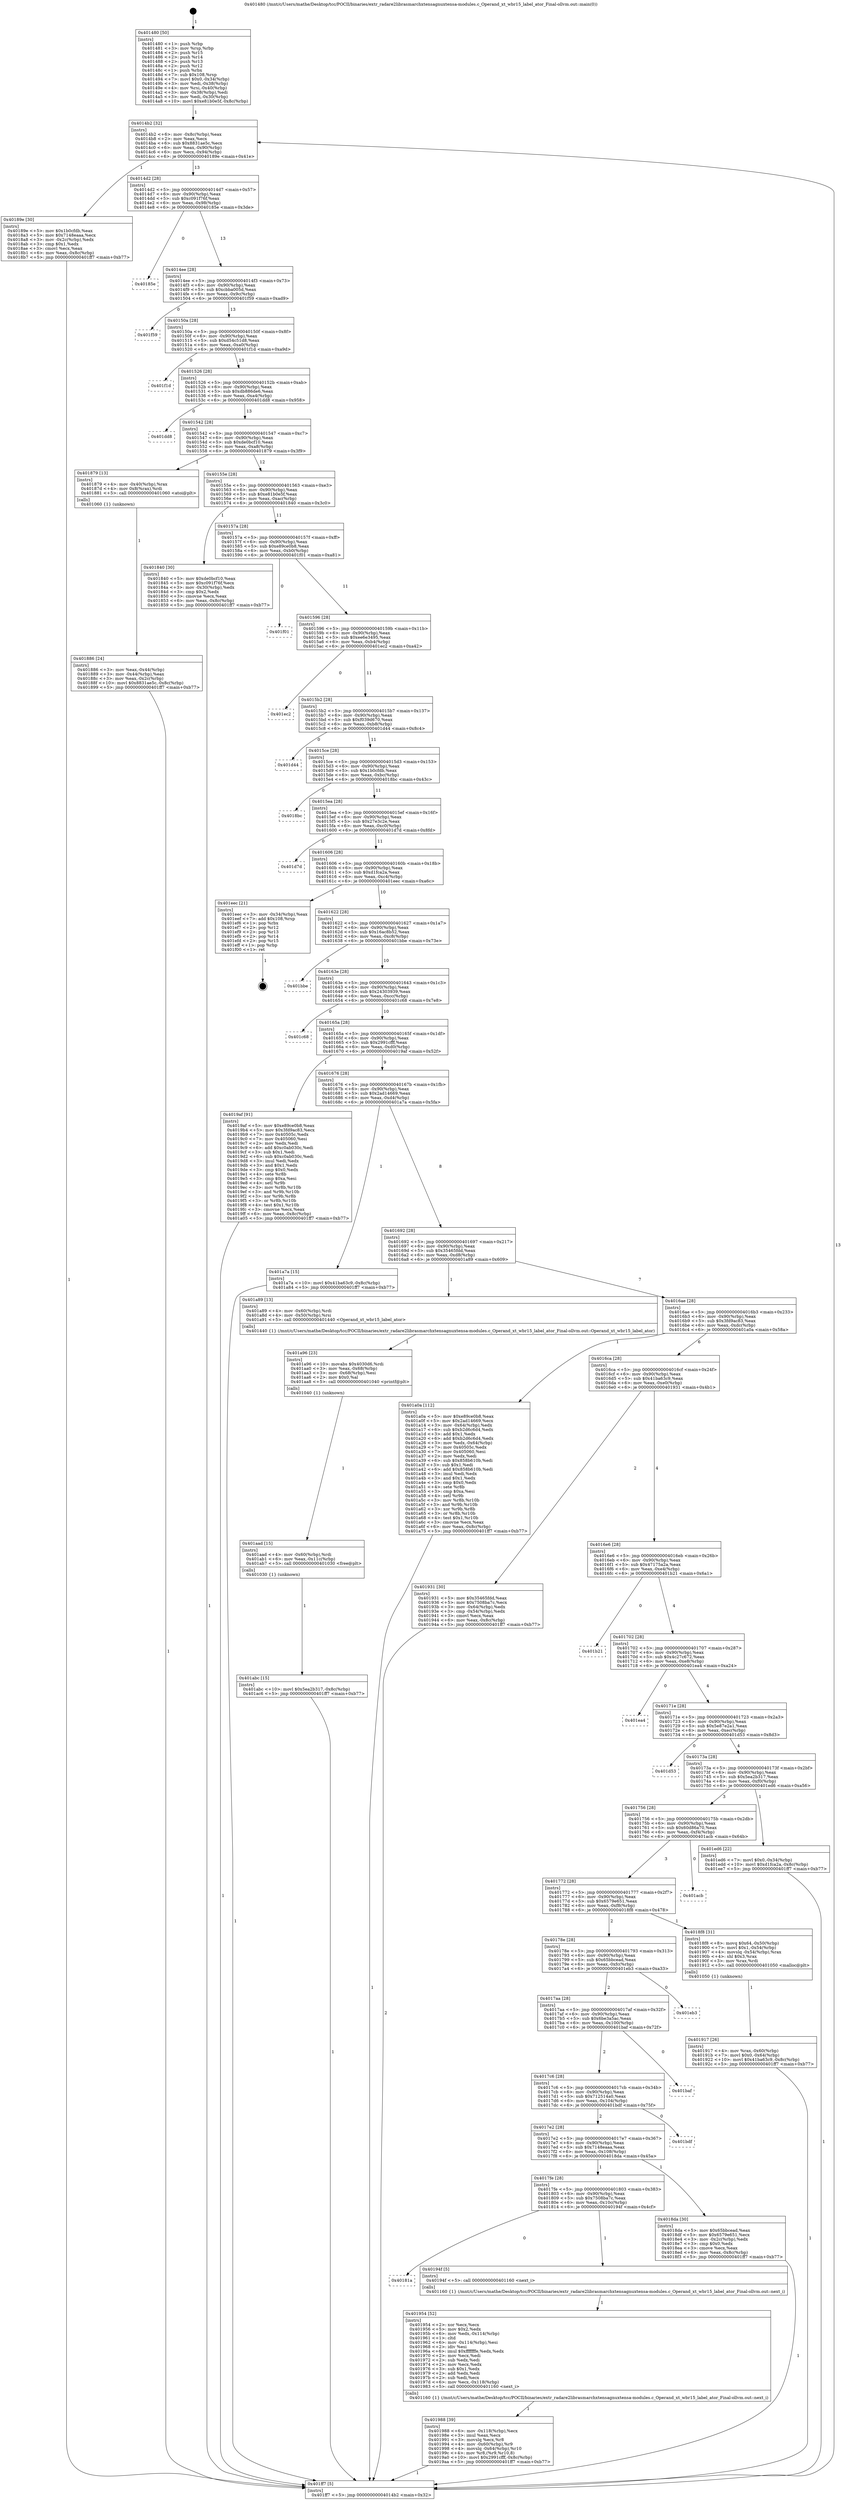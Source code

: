 digraph "0x401480" {
  label = "0x401480 (/mnt/c/Users/mathe/Desktop/tcc/POCII/binaries/extr_radare2librasmarchxtensagnuxtensa-modules.c_Operand_xt_wbr15_label_ator_Final-ollvm.out::main(0))"
  labelloc = "t"
  node[shape=record]

  Entry [label="",width=0.3,height=0.3,shape=circle,fillcolor=black,style=filled]
  "0x4014b2" [label="{
     0x4014b2 [32]\l
     | [instrs]\l
     &nbsp;&nbsp;0x4014b2 \<+6\>: mov -0x8c(%rbp),%eax\l
     &nbsp;&nbsp;0x4014b8 \<+2\>: mov %eax,%ecx\l
     &nbsp;&nbsp;0x4014ba \<+6\>: sub $0x8831ae5c,%ecx\l
     &nbsp;&nbsp;0x4014c0 \<+6\>: mov %eax,-0x90(%rbp)\l
     &nbsp;&nbsp;0x4014c6 \<+6\>: mov %ecx,-0x94(%rbp)\l
     &nbsp;&nbsp;0x4014cc \<+6\>: je 000000000040189e \<main+0x41e\>\l
  }"]
  "0x40189e" [label="{
     0x40189e [30]\l
     | [instrs]\l
     &nbsp;&nbsp;0x40189e \<+5\>: mov $0x1b0cfdb,%eax\l
     &nbsp;&nbsp;0x4018a3 \<+5\>: mov $0x7148eaaa,%ecx\l
     &nbsp;&nbsp;0x4018a8 \<+3\>: mov -0x2c(%rbp),%edx\l
     &nbsp;&nbsp;0x4018ab \<+3\>: cmp $0x1,%edx\l
     &nbsp;&nbsp;0x4018ae \<+3\>: cmovl %ecx,%eax\l
     &nbsp;&nbsp;0x4018b1 \<+6\>: mov %eax,-0x8c(%rbp)\l
     &nbsp;&nbsp;0x4018b7 \<+5\>: jmp 0000000000401ff7 \<main+0xb77\>\l
  }"]
  "0x4014d2" [label="{
     0x4014d2 [28]\l
     | [instrs]\l
     &nbsp;&nbsp;0x4014d2 \<+5\>: jmp 00000000004014d7 \<main+0x57\>\l
     &nbsp;&nbsp;0x4014d7 \<+6\>: mov -0x90(%rbp),%eax\l
     &nbsp;&nbsp;0x4014dd \<+5\>: sub $0xc091f76f,%eax\l
     &nbsp;&nbsp;0x4014e2 \<+6\>: mov %eax,-0x98(%rbp)\l
     &nbsp;&nbsp;0x4014e8 \<+6\>: je 000000000040185e \<main+0x3de\>\l
  }"]
  Exit [label="",width=0.3,height=0.3,shape=circle,fillcolor=black,style=filled,peripheries=2]
  "0x40185e" [label="{
     0x40185e\l
  }", style=dashed]
  "0x4014ee" [label="{
     0x4014ee [28]\l
     | [instrs]\l
     &nbsp;&nbsp;0x4014ee \<+5\>: jmp 00000000004014f3 \<main+0x73\>\l
     &nbsp;&nbsp;0x4014f3 \<+6\>: mov -0x90(%rbp),%eax\l
     &nbsp;&nbsp;0x4014f9 \<+5\>: sub $0xcbba005d,%eax\l
     &nbsp;&nbsp;0x4014fe \<+6\>: mov %eax,-0x9c(%rbp)\l
     &nbsp;&nbsp;0x401504 \<+6\>: je 0000000000401f59 \<main+0xad9\>\l
  }"]
  "0x401abc" [label="{
     0x401abc [15]\l
     | [instrs]\l
     &nbsp;&nbsp;0x401abc \<+10\>: movl $0x5ea2b317,-0x8c(%rbp)\l
     &nbsp;&nbsp;0x401ac6 \<+5\>: jmp 0000000000401ff7 \<main+0xb77\>\l
  }"]
  "0x401f59" [label="{
     0x401f59\l
  }", style=dashed]
  "0x40150a" [label="{
     0x40150a [28]\l
     | [instrs]\l
     &nbsp;&nbsp;0x40150a \<+5\>: jmp 000000000040150f \<main+0x8f\>\l
     &nbsp;&nbsp;0x40150f \<+6\>: mov -0x90(%rbp),%eax\l
     &nbsp;&nbsp;0x401515 \<+5\>: sub $0xd54c51d8,%eax\l
     &nbsp;&nbsp;0x40151a \<+6\>: mov %eax,-0xa0(%rbp)\l
     &nbsp;&nbsp;0x401520 \<+6\>: je 0000000000401f1d \<main+0xa9d\>\l
  }"]
  "0x401aad" [label="{
     0x401aad [15]\l
     | [instrs]\l
     &nbsp;&nbsp;0x401aad \<+4\>: mov -0x60(%rbp),%rdi\l
     &nbsp;&nbsp;0x401ab1 \<+6\>: mov %eax,-0x11c(%rbp)\l
     &nbsp;&nbsp;0x401ab7 \<+5\>: call 0000000000401030 \<free@plt\>\l
     | [calls]\l
     &nbsp;&nbsp;0x401030 \{1\} (unknown)\l
  }"]
  "0x401f1d" [label="{
     0x401f1d\l
  }", style=dashed]
  "0x401526" [label="{
     0x401526 [28]\l
     | [instrs]\l
     &nbsp;&nbsp;0x401526 \<+5\>: jmp 000000000040152b \<main+0xab\>\l
     &nbsp;&nbsp;0x40152b \<+6\>: mov -0x90(%rbp),%eax\l
     &nbsp;&nbsp;0x401531 \<+5\>: sub $0xdb886de6,%eax\l
     &nbsp;&nbsp;0x401536 \<+6\>: mov %eax,-0xa4(%rbp)\l
     &nbsp;&nbsp;0x40153c \<+6\>: je 0000000000401dd8 \<main+0x958\>\l
  }"]
  "0x401a96" [label="{
     0x401a96 [23]\l
     | [instrs]\l
     &nbsp;&nbsp;0x401a96 \<+10\>: movabs $0x4030d6,%rdi\l
     &nbsp;&nbsp;0x401aa0 \<+3\>: mov %eax,-0x68(%rbp)\l
     &nbsp;&nbsp;0x401aa3 \<+3\>: mov -0x68(%rbp),%esi\l
     &nbsp;&nbsp;0x401aa6 \<+2\>: mov $0x0,%al\l
     &nbsp;&nbsp;0x401aa8 \<+5\>: call 0000000000401040 \<printf@plt\>\l
     | [calls]\l
     &nbsp;&nbsp;0x401040 \{1\} (unknown)\l
  }"]
  "0x401dd8" [label="{
     0x401dd8\l
  }", style=dashed]
  "0x401542" [label="{
     0x401542 [28]\l
     | [instrs]\l
     &nbsp;&nbsp;0x401542 \<+5\>: jmp 0000000000401547 \<main+0xc7\>\l
     &nbsp;&nbsp;0x401547 \<+6\>: mov -0x90(%rbp),%eax\l
     &nbsp;&nbsp;0x40154d \<+5\>: sub $0xde0bcf10,%eax\l
     &nbsp;&nbsp;0x401552 \<+6\>: mov %eax,-0xa8(%rbp)\l
     &nbsp;&nbsp;0x401558 \<+6\>: je 0000000000401879 \<main+0x3f9\>\l
  }"]
  "0x401988" [label="{
     0x401988 [39]\l
     | [instrs]\l
     &nbsp;&nbsp;0x401988 \<+6\>: mov -0x118(%rbp),%ecx\l
     &nbsp;&nbsp;0x40198e \<+3\>: imul %eax,%ecx\l
     &nbsp;&nbsp;0x401991 \<+3\>: movslq %ecx,%r8\l
     &nbsp;&nbsp;0x401994 \<+4\>: mov -0x60(%rbp),%r9\l
     &nbsp;&nbsp;0x401998 \<+4\>: movslq -0x64(%rbp),%r10\l
     &nbsp;&nbsp;0x40199c \<+4\>: mov %r8,(%r9,%r10,8)\l
     &nbsp;&nbsp;0x4019a0 \<+10\>: movl $0x2991cfff,-0x8c(%rbp)\l
     &nbsp;&nbsp;0x4019aa \<+5\>: jmp 0000000000401ff7 \<main+0xb77\>\l
  }"]
  "0x401879" [label="{
     0x401879 [13]\l
     | [instrs]\l
     &nbsp;&nbsp;0x401879 \<+4\>: mov -0x40(%rbp),%rax\l
     &nbsp;&nbsp;0x40187d \<+4\>: mov 0x8(%rax),%rdi\l
     &nbsp;&nbsp;0x401881 \<+5\>: call 0000000000401060 \<atoi@plt\>\l
     | [calls]\l
     &nbsp;&nbsp;0x401060 \{1\} (unknown)\l
  }"]
  "0x40155e" [label="{
     0x40155e [28]\l
     | [instrs]\l
     &nbsp;&nbsp;0x40155e \<+5\>: jmp 0000000000401563 \<main+0xe3\>\l
     &nbsp;&nbsp;0x401563 \<+6\>: mov -0x90(%rbp),%eax\l
     &nbsp;&nbsp;0x401569 \<+5\>: sub $0xe81b0e5f,%eax\l
     &nbsp;&nbsp;0x40156e \<+6\>: mov %eax,-0xac(%rbp)\l
     &nbsp;&nbsp;0x401574 \<+6\>: je 0000000000401840 \<main+0x3c0\>\l
  }"]
  "0x401954" [label="{
     0x401954 [52]\l
     | [instrs]\l
     &nbsp;&nbsp;0x401954 \<+2\>: xor %ecx,%ecx\l
     &nbsp;&nbsp;0x401956 \<+5\>: mov $0x2,%edx\l
     &nbsp;&nbsp;0x40195b \<+6\>: mov %edx,-0x114(%rbp)\l
     &nbsp;&nbsp;0x401961 \<+1\>: cltd\l
     &nbsp;&nbsp;0x401962 \<+6\>: mov -0x114(%rbp),%esi\l
     &nbsp;&nbsp;0x401968 \<+2\>: idiv %esi\l
     &nbsp;&nbsp;0x40196a \<+6\>: imul $0xfffffffe,%edx,%edx\l
     &nbsp;&nbsp;0x401970 \<+2\>: mov %ecx,%edi\l
     &nbsp;&nbsp;0x401972 \<+2\>: sub %edx,%edi\l
     &nbsp;&nbsp;0x401974 \<+2\>: mov %ecx,%edx\l
     &nbsp;&nbsp;0x401976 \<+3\>: sub $0x1,%edx\l
     &nbsp;&nbsp;0x401979 \<+2\>: add %edx,%edi\l
     &nbsp;&nbsp;0x40197b \<+2\>: sub %edi,%ecx\l
     &nbsp;&nbsp;0x40197d \<+6\>: mov %ecx,-0x118(%rbp)\l
     &nbsp;&nbsp;0x401983 \<+5\>: call 0000000000401160 \<next_i\>\l
     | [calls]\l
     &nbsp;&nbsp;0x401160 \{1\} (/mnt/c/Users/mathe/Desktop/tcc/POCII/binaries/extr_radare2librasmarchxtensagnuxtensa-modules.c_Operand_xt_wbr15_label_ator_Final-ollvm.out::next_i)\l
  }"]
  "0x401840" [label="{
     0x401840 [30]\l
     | [instrs]\l
     &nbsp;&nbsp;0x401840 \<+5\>: mov $0xde0bcf10,%eax\l
     &nbsp;&nbsp;0x401845 \<+5\>: mov $0xc091f76f,%ecx\l
     &nbsp;&nbsp;0x40184a \<+3\>: mov -0x30(%rbp),%edx\l
     &nbsp;&nbsp;0x40184d \<+3\>: cmp $0x2,%edx\l
     &nbsp;&nbsp;0x401850 \<+3\>: cmovne %ecx,%eax\l
     &nbsp;&nbsp;0x401853 \<+6\>: mov %eax,-0x8c(%rbp)\l
     &nbsp;&nbsp;0x401859 \<+5\>: jmp 0000000000401ff7 \<main+0xb77\>\l
  }"]
  "0x40157a" [label="{
     0x40157a [28]\l
     | [instrs]\l
     &nbsp;&nbsp;0x40157a \<+5\>: jmp 000000000040157f \<main+0xff\>\l
     &nbsp;&nbsp;0x40157f \<+6\>: mov -0x90(%rbp),%eax\l
     &nbsp;&nbsp;0x401585 \<+5\>: sub $0xe89ce0b8,%eax\l
     &nbsp;&nbsp;0x40158a \<+6\>: mov %eax,-0xb0(%rbp)\l
     &nbsp;&nbsp;0x401590 \<+6\>: je 0000000000401f01 \<main+0xa81\>\l
  }"]
  "0x401ff7" [label="{
     0x401ff7 [5]\l
     | [instrs]\l
     &nbsp;&nbsp;0x401ff7 \<+5\>: jmp 00000000004014b2 \<main+0x32\>\l
  }"]
  "0x401480" [label="{
     0x401480 [50]\l
     | [instrs]\l
     &nbsp;&nbsp;0x401480 \<+1\>: push %rbp\l
     &nbsp;&nbsp;0x401481 \<+3\>: mov %rsp,%rbp\l
     &nbsp;&nbsp;0x401484 \<+2\>: push %r15\l
     &nbsp;&nbsp;0x401486 \<+2\>: push %r14\l
     &nbsp;&nbsp;0x401488 \<+2\>: push %r13\l
     &nbsp;&nbsp;0x40148a \<+2\>: push %r12\l
     &nbsp;&nbsp;0x40148c \<+1\>: push %rbx\l
     &nbsp;&nbsp;0x40148d \<+7\>: sub $0x108,%rsp\l
     &nbsp;&nbsp;0x401494 \<+7\>: movl $0x0,-0x34(%rbp)\l
     &nbsp;&nbsp;0x40149b \<+3\>: mov %edi,-0x38(%rbp)\l
     &nbsp;&nbsp;0x40149e \<+4\>: mov %rsi,-0x40(%rbp)\l
     &nbsp;&nbsp;0x4014a2 \<+3\>: mov -0x38(%rbp),%edi\l
     &nbsp;&nbsp;0x4014a5 \<+3\>: mov %edi,-0x30(%rbp)\l
     &nbsp;&nbsp;0x4014a8 \<+10\>: movl $0xe81b0e5f,-0x8c(%rbp)\l
  }"]
  "0x401886" [label="{
     0x401886 [24]\l
     | [instrs]\l
     &nbsp;&nbsp;0x401886 \<+3\>: mov %eax,-0x44(%rbp)\l
     &nbsp;&nbsp;0x401889 \<+3\>: mov -0x44(%rbp),%eax\l
     &nbsp;&nbsp;0x40188c \<+3\>: mov %eax,-0x2c(%rbp)\l
     &nbsp;&nbsp;0x40188f \<+10\>: movl $0x8831ae5c,-0x8c(%rbp)\l
     &nbsp;&nbsp;0x401899 \<+5\>: jmp 0000000000401ff7 \<main+0xb77\>\l
  }"]
  "0x40181a" [label="{
     0x40181a\l
  }", style=dashed]
  "0x401f01" [label="{
     0x401f01\l
  }", style=dashed]
  "0x401596" [label="{
     0x401596 [28]\l
     | [instrs]\l
     &nbsp;&nbsp;0x401596 \<+5\>: jmp 000000000040159b \<main+0x11b\>\l
     &nbsp;&nbsp;0x40159b \<+6\>: mov -0x90(%rbp),%eax\l
     &nbsp;&nbsp;0x4015a1 \<+5\>: sub $0xee6e3495,%eax\l
     &nbsp;&nbsp;0x4015a6 \<+6\>: mov %eax,-0xb4(%rbp)\l
     &nbsp;&nbsp;0x4015ac \<+6\>: je 0000000000401ec2 \<main+0xa42\>\l
  }"]
  "0x40194f" [label="{
     0x40194f [5]\l
     | [instrs]\l
     &nbsp;&nbsp;0x40194f \<+5\>: call 0000000000401160 \<next_i\>\l
     | [calls]\l
     &nbsp;&nbsp;0x401160 \{1\} (/mnt/c/Users/mathe/Desktop/tcc/POCII/binaries/extr_radare2librasmarchxtensagnuxtensa-modules.c_Operand_xt_wbr15_label_ator_Final-ollvm.out::next_i)\l
  }"]
  "0x401ec2" [label="{
     0x401ec2\l
  }", style=dashed]
  "0x4015b2" [label="{
     0x4015b2 [28]\l
     | [instrs]\l
     &nbsp;&nbsp;0x4015b2 \<+5\>: jmp 00000000004015b7 \<main+0x137\>\l
     &nbsp;&nbsp;0x4015b7 \<+6\>: mov -0x90(%rbp),%eax\l
     &nbsp;&nbsp;0x4015bd \<+5\>: sub $0xf039d670,%eax\l
     &nbsp;&nbsp;0x4015c2 \<+6\>: mov %eax,-0xb8(%rbp)\l
     &nbsp;&nbsp;0x4015c8 \<+6\>: je 0000000000401d44 \<main+0x8c4\>\l
  }"]
  "0x401917" [label="{
     0x401917 [26]\l
     | [instrs]\l
     &nbsp;&nbsp;0x401917 \<+4\>: mov %rax,-0x60(%rbp)\l
     &nbsp;&nbsp;0x40191b \<+7\>: movl $0x0,-0x64(%rbp)\l
     &nbsp;&nbsp;0x401922 \<+10\>: movl $0x41ba63c9,-0x8c(%rbp)\l
     &nbsp;&nbsp;0x40192c \<+5\>: jmp 0000000000401ff7 \<main+0xb77\>\l
  }"]
  "0x401d44" [label="{
     0x401d44\l
  }", style=dashed]
  "0x4015ce" [label="{
     0x4015ce [28]\l
     | [instrs]\l
     &nbsp;&nbsp;0x4015ce \<+5\>: jmp 00000000004015d3 \<main+0x153\>\l
     &nbsp;&nbsp;0x4015d3 \<+6\>: mov -0x90(%rbp),%eax\l
     &nbsp;&nbsp;0x4015d9 \<+5\>: sub $0x1b0cfdb,%eax\l
     &nbsp;&nbsp;0x4015de \<+6\>: mov %eax,-0xbc(%rbp)\l
     &nbsp;&nbsp;0x4015e4 \<+6\>: je 00000000004018bc \<main+0x43c\>\l
  }"]
  "0x4017fe" [label="{
     0x4017fe [28]\l
     | [instrs]\l
     &nbsp;&nbsp;0x4017fe \<+5\>: jmp 0000000000401803 \<main+0x383\>\l
     &nbsp;&nbsp;0x401803 \<+6\>: mov -0x90(%rbp),%eax\l
     &nbsp;&nbsp;0x401809 \<+5\>: sub $0x7508ba7c,%eax\l
     &nbsp;&nbsp;0x40180e \<+6\>: mov %eax,-0x10c(%rbp)\l
     &nbsp;&nbsp;0x401814 \<+6\>: je 000000000040194f \<main+0x4cf\>\l
  }"]
  "0x4018bc" [label="{
     0x4018bc\l
  }", style=dashed]
  "0x4015ea" [label="{
     0x4015ea [28]\l
     | [instrs]\l
     &nbsp;&nbsp;0x4015ea \<+5\>: jmp 00000000004015ef \<main+0x16f\>\l
     &nbsp;&nbsp;0x4015ef \<+6\>: mov -0x90(%rbp),%eax\l
     &nbsp;&nbsp;0x4015f5 \<+5\>: sub $0x27e3c2e,%eax\l
     &nbsp;&nbsp;0x4015fa \<+6\>: mov %eax,-0xc0(%rbp)\l
     &nbsp;&nbsp;0x401600 \<+6\>: je 0000000000401d7d \<main+0x8fd\>\l
  }"]
  "0x4018da" [label="{
     0x4018da [30]\l
     | [instrs]\l
     &nbsp;&nbsp;0x4018da \<+5\>: mov $0x65bbcead,%eax\l
     &nbsp;&nbsp;0x4018df \<+5\>: mov $0x6579e651,%ecx\l
     &nbsp;&nbsp;0x4018e4 \<+3\>: mov -0x2c(%rbp),%edx\l
     &nbsp;&nbsp;0x4018e7 \<+3\>: cmp $0x0,%edx\l
     &nbsp;&nbsp;0x4018ea \<+3\>: cmove %ecx,%eax\l
     &nbsp;&nbsp;0x4018ed \<+6\>: mov %eax,-0x8c(%rbp)\l
     &nbsp;&nbsp;0x4018f3 \<+5\>: jmp 0000000000401ff7 \<main+0xb77\>\l
  }"]
  "0x401d7d" [label="{
     0x401d7d\l
  }", style=dashed]
  "0x401606" [label="{
     0x401606 [28]\l
     | [instrs]\l
     &nbsp;&nbsp;0x401606 \<+5\>: jmp 000000000040160b \<main+0x18b\>\l
     &nbsp;&nbsp;0x40160b \<+6\>: mov -0x90(%rbp),%eax\l
     &nbsp;&nbsp;0x401611 \<+5\>: sub $0xd1fca2a,%eax\l
     &nbsp;&nbsp;0x401616 \<+6\>: mov %eax,-0xc4(%rbp)\l
     &nbsp;&nbsp;0x40161c \<+6\>: je 0000000000401eec \<main+0xa6c\>\l
  }"]
  "0x4017e2" [label="{
     0x4017e2 [28]\l
     | [instrs]\l
     &nbsp;&nbsp;0x4017e2 \<+5\>: jmp 00000000004017e7 \<main+0x367\>\l
     &nbsp;&nbsp;0x4017e7 \<+6\>: mov -0x90(%rbp),%eax\l
     &nbsp;&nbsp;0x4017ed \<+5\>: sub $0x7148eaaa,%eax\l
     &nbsp;&nbsp;0x4017f2 \<+6\>: mov %eax,-0x108(%rbp)\l
     &nbsp;&nbsp;0x4017f8 \<+6\>: je 00000000004018da \<main+0x45a\>\l
  }"]
  "0x401eec" [label="{
     0x401eec [21]\l
     | [instrs]\l
     &nbsp;&nbsp;0x401eec \<+3\>: mov -0x34(%rbp),%eax\l
     &nbsp;&nbsp;0x401eef \<+7\>: add $0x108,%rsp\l
     &nbsp;&nbsp;0x401ef6 \<+1\>: pop %rbx\l
     &nbsp;&nbsp;0x401ef7 \<+2\>: pop %r12\l
     &nbsp;&nbsp;0x401ef9 \<+2\>: pop %r13\l
     &nbsp;&nbsp;0x401efb \<+2\>: pop %r14\l
     &nbsp;&nbsp;0x401efd \<+2\>: pop %r15\l
     &nbsp;&nbsp;0x401eff \<+1\>: pop %rbp\l
     &nbsp;&nbsp;0x401f00 \<+1\>: ret\l
  }"]
  "0x401622" [label="{
     0x401622 [28]\l
     | [instrs]\l
     &nbsp;&nbsp;0x401622 \<+5\>: jmp 0000000000401627 \<main+0x1a7\>\l
     &nbsp;&nbsp;0x401627 \<+6\>: mov -0x90(%rbp),%eax\l
     &nbsp;&nbsp;0x40162d \<+5\>: sub $0x16ac8b52,%eax\l
     &nbsp;&nbsp;0x401632 \<+6\>: mov %eax,-0xc8(%rbp)\l
     &nbsp;&nbsp;0x401638 \<+6\>: je 0000000000401bbe \<main+0x73e\>\l
  }"]
  "0x401bdf" [label="{
     0x401bdf\l
  }", style=dashed]
  "0x401bbe" [label="{
     0x401bbe\l
  }", style=dashed]
  "0x40163e" [label="{
     0x40163e [28]\l
     | [instrs]\l
     &nbsp;&nbsp;0x40163e \<+5\>: jmp 0000000000401643 \<main+0x1c3\>\l
     &nbsp;&nbsp;0x401643 \<+6\>: mov -0x90(%rbp),%eax\l
     &nbsp;&nbsp;0x401649 \<+5\>: sub $0x24303939,%eax\l
     &nbsp;&nbsp;0x40164e \<+6\>: mov %eax,-0xcc(%rbp)\l
     &nbsp;&nbsp;0x401654 \<+6\>: je 0000000000401c68 \<main+0x7e8\>\l
  }"]
  "0x4017c6" [label="{
     0x4017c6 [28]\l
     | [instrs]\l
     &nbsp;&nbsp;0x4017c6 \<+5\>: jmp 00000000004017cb \<main+0x34b\>\l
     &nbsp;&nbsp;0x4017cb \<+6\>: mov -0x90(%rbp),%eax\l
     &nbsp;&nbsp;0x4017d1 \<+5\>: sub $0x712514a0,%eax\l
     &nbsp;&nbsp;0x4017d6 \<+6\>: mov %eax,-0x104(%rbp)\l
     &nbsp;&nbsp;0x4017dc \<+6\>: je 0000000000401bdf \<main+0x75f\>\l
  }"]
  "0x401c68" [label="{
     0x401c68\l
  }", style=dashed]
  "0x40165a" [label="{
     0x40165a [28]\l
     | [instrs]\l
     &nbsp;&nbsp;0x40165a \<+5\>: jmp 000000000040165f \<main+0x1df\>\l
     &nbsp;&nbsp;0x40165f \<+6\>: mov -0x90(%rbp),%eax\l
     &nbsp;&nbsp;0x401665 \<+5\>: sub $0x2991cfff,%eax\l
     &nbsp;&nbsp;0x40166a \<+6\>: mov %eax,-0xd0(%rbp)\l
     &nbsp;&nbsp;0x401670 \<+6\>: je 00000000004019af \<main+0x52f\>\l
  }"]
  "0x401baf" [label="{
     0x401baf\l
  }", style=dashed]
  "0x4019af" [label="{
     0x4019af [91]\l
     | [instrs]\l
     &nbsp;&nbsp;0x4019af \<+5\>: mov $0xe89ce0b8,%eax\l
     &nbsp;&nbsp;0x4019b4 \<+5\>: mov $0x3fd9ac83,%ecx\l
     &nbsp;&nbsp;0x4019b9 \<+7\>: mov 0x40505c,%edx\l
     &nbsp;&nbsp;0x4019c0 \<+7\>: mov 0x405060,%esi\l
     &nbsp;&nbsp;0x4019c7 \<+2\>: mov %edx,%edi\l
     &nbsp;&nbsp;0x4019c9 \<+6\>: add $0xc0ab030c,%edi\l
     &nbsp;&nbsp;0x4019cf \<+3\>: sub $0x1,%edi\l
     &nbsp;&nbsp;0x4019d2 \<+6\>: sub $0xc0ab030c,%edi\l
     &nbsp;&nbsp;0x4019d8 \<+3\>: imul %edi,%edx\l
     &nbsp;&nbsp;0x4019db \<+3\>: and $0x1,%edx\l
     &nbsp;&nbsp;0x4019de \<+3\>: cmp $0x0,%edx\l
     &nbsp;&nbsp;0x4019e1 \<+4\>: sete %r8b\l
     &nbsp;&nbsp;0x4019e5 \<+3\>: cmp $0xa,%esi\l
     &nbsp;&nbsp;0x4019e8 \<+4\>: setl %r9b\l
     &nbsp;&nbsp;0x4019ec \<+3\>: mov %r8b,%r10b\l
     &nbsp;&nbsp;0x4019ef \<+3\>: and %r9b,%r10b\l
     &nbsp;&nbsp;0x4019f2 \<+3\>: xor %r9b,%r8b\l
     &nbsp;&nbsp;0x4019f5 \<+3\>: or %r8b,%r10b\l
     &nbsp;&nbsp;0x4019f8 \<+4\>: test $0x1,%r10b\l
     &nbsp;&nbsp;0x4019fc \<+3\>: cmovne %ecx,%eax\l
     &nbsp;&nbsp;0x4019ff \<+6\>: mov %eax,-0x8c(%rbp)\l
     &nbsp;&nbsp;0x401a05 \<+5\>: jmp 0000000000401ff7 \<main+0xb77\>\l
  }"]
  "0x401676" [label="{
     0x401676 [28]\l
     | [instrs]\l
     &nbsp;&nbsp;0x401676 \<+5\>: jmp 000000000040167b \<main+0x1fb\>\l
     &nbsp;&nbsp;0x40167b \<+6\>: mov -0x90(%rbp),%eax\l
     &nbsp;&nbsp;0x401681 \<+5\>: sub $0x2ad14669,%eax\l
     &nbsp;&nbsp;0x401686 \<+6\>: mov %eax,-0xd4(%rbp)\l
     &nbsp;&nbsp;0x40168c \<+6\>: je 0000000000401a7a \<main+0x5fa\>\l
  }"]
  "0x4017aa" [label="{
     0x4017aa [28]\l
     | [instrs]\l
     &nbsp;&nbsp;0x4017aa \<+5\>: jmp 00000000004017af \<main+0x32f\>\l
     &nbsp;&nbsp;0x4017af \<+6\>: mov -0x90(%rbp),%eax\l
     &nbsp;&nbsp;0x4017b5 \<+5\>: sub $0x6be3a5ac,%eax\l
     &nbsp;&nbsp;0x4017ba \<+6\>: mov %eax,-0x100(%rbp)\l
     &nbsp;&nbsp;0x4017c0 \<+6\>: je 0000000000401baf \<main+0x72f\>\l
  }"]
  "0x401a7a" [label="{
     0x401a7a [15]\l
     | [instrs]\l
     &nbsp;&nbsp;0x401a7a \<+10\>: movl $0x41ba63c9,-0x8c(%rbp)\l
     &nbsp;&nbsp;0x401a84 \<+5\>: jmp 0000000000401ff7 \<main+0xb77\>\l
  }"]
  "0x401692" [label="{
     0x401692 [28]\l
     | [instrs]\l
     &nbsp;&nbsp;0x401692 \<+5\>: jmp 0000000000401697 \<main+0x217\>\l
     &nbsp;&nbsp;0x401697 \<+6\>: mov -0x90(%rbp),%eax\l
     &nbsp;&nbsp;0x40169d \<+5\>: sub $0x35465fdd,%eax\l
     &nbsp;&nbsp;0x4016a2 \<+6\>: mov %eax,-0xd8(%rbp)\l
     &nbsp;&nbsp;0x4016a8 \<+6\>: je 0000000000401a89 \<main+0x609\>\l
  }"]
  "0x401eb3" [label="{
     0x401eb3\l
  }", style=dashed]
  "0x401a89" [label="{
     0x401a89 [13]\l
     | [instrs]\l
     &nbsp;&nbsp;0x401a89 \<+4\>: mov -0x60(%rbp),%rdi\l
     &nbsp;&nbsp;0x401a8d \<+4\>: mov -0x50(%rbp),%rsi\l
     &nbsp;&nbsp;0x401a91 \<+5\>: call 0000000000401440 \<Operand_xt_wbr15_label_ator\>\l
     | [calls]\l
     &nbsp;&nbsp;0x401440 \{1\} (/mnt/c/Users/mathe/Desktop/tcc/POCII/binaries/extr_radare2librasmarchxtensagnuxtensa-modules.c_Operand_xt_wbr15_label_ator_Final-ollvm.out::Operand_xt_wbr15_label_ator)\l
  }"]
  "0x4016ae" [label="{
     0x4016ae [28]\l
     | [instrs]\l
     &nbsp;&nbsp;0x4016ae \<+5\>: jmp 00000000004016b3 \<main+0x233\>\l
     &nbsp;&nbsp;0x4016b3 \<+6\>: mov -0x90(%rbp),%eax\l
     &nbsp;&nbsp;0x4016b9 \<+5\>: sub $0x3fd9ac83,%eax\l
     &nbsp;&nbsp;0x4016be \<+6\>: mov %eax,-0xdc(%rbp)\l
     &nbsp;&nbsp;0x4016c4 \<+6\>: je 0000000000401a0a \<main+0x58a\>\l
  }"]
  "0x40178e" [label="{
     0x40178e [28]\l
     | [instrs]\l
     &nbsp;&nbsp;0x40178e \<+5\>: jmp 0000000000401793 \<main+0x313\>\l
     &nbsp;&nbsp;0x401793 \<+6\>: mov -0x90(%rbp),%eax\l
     &nbsp;&nbsp;0x401799 \<+5\>: sub $0x65bbcead,%eax\l
     &nbsp;&nbsp;0x40179e \<+6\>: mov %eax,-0xfc(%rbp)\l
     &nbsp;&nbsp;0x4017a4 \<+6\>: je 0000000000401eb3 \<main+0xa33\>\l
  }"]
  "0x401a0a" [label="{
     0x401a0a [112]\l
     | [instrs]\l
     &nbsp;&nbsp;0x401a0a \<+5\>: mov $0xe89ce0b8,%eax\l
     &nbsp;&nbsp;0x401a0f \<+5\>: mov $0x2ad14669,%ecx\l
     &nbsp;&nbsp;0x401a14 \<+3\>: mov -0x64(%rbp),%edx\l
     &nbsp;&nbsp;0x401a17 \<+6\>: sub $0xb2d6c6d4,%edx\l
     &nbsp;&nbsp;0x401a1d \<+3\>: add $0x1,%edx\l
     &nbsp;&nbsp;0x401a20 \<+6\>: add $0xb2d6c6d4,%edx\l
     &nbsp;&nbsp;0x401a26 \<+3\>: mov %edx,-0x64(%rbp)\l
     &nbsp;&nbsp;0x401a29 \<+7\>: mov 0x40505c,%edx\l
     &nbsp;&nbsp;0x401a30 \<+7\>: mov 0x405060,%esi\l
     &nbsp;&nbsp;0x401a37 \<+2\>: mov %edx,%edi\l
     &nbsp;&nbsp;0x401a39 \<+6\>: sub $0x858b610b,%edi\l
     &nbsp;&nbsp;0x401a3f \<+3\>: sub $0x1,%edi\l
     &nbsp;&nbsp;0x401a42 \<+6\>: add $0x858b610b,%edi\l
     &nbsp;&nbsp;0x401a48 \<+3\>: imul %edi,%edx\l
     &nbsp;&nbsp;0x401a4b \<+3\>: and $0x1,%edx\l
     &nbsp;&nbsp;0x401a4e \<+3\>: cmp $0x0,%edx\l
     &nbsp;&nbsp;0x401a51 \<+4\>: sete %r8b\l
     &nbsp;&nbsp;0x401a55 \<+3\>: cmp $0xa,%esi\l
     &nbsp;&nbsp;0x401a58 \<+4\>: setl %r9b\l
     &nbsp;&nbsp;0x401a5c \<+3\>: mov %r8b,%r10b\l
     &nbsp;&nbsp;0x401a5f \<+3\>: and %r9b,%r10b\l
     &nbsp;&nbsp;0x401a62 \<+3\>: xor %r9b,%r8b\l
     &nbsp;&nbsp;0x401a65 \<+3\>: or %r8b,%r10b\l
     &nbsp;&nbsp;0x401a68 \<+4\>: test $0x1,%r10b\l
     &nbsp;&nbsp;0x401a6c \<+3\>: cmovne %ecx,%eax\l
     &nbsp;&nbsp;0x401a6f \<+6\>: mov %eax,-0x8c(%rbp)\l
     &nbsp;&nbsp;0x401a75 \<+5\>: jmp 0000000000401ff7 \<main+0xb77\>\l
  }"]
  "0x4016ca" [label="{
     0x4016ca [28]\l
     | [instrs]\l
     &nbsp;&nbsp;0x4016ca \<+5\>: jmp 00000000004016cf \<main+0x24f\>\l
     &nbsp;&nbsp;0x4016cf \<+6\>: mov -0x90(%rbp),%eax\l
     &nbsp;&nbsp;0x4016d5 \<+5\>: sub $0x41ba63c9,%eax\l
     &nbsp;&nbsp;0x4016da \<+6\>: mov %eax,-0xe0(%rbp)\l
     &nbsp;&nbsp;0x4016e0 \<+6\>: je 0000000000401931 \<main+0x4b1\>\l
  }"]
  "0x4018f8" [label="{
     0x4018f8 [31]\l
     | [instrs]\l
     &nbsp;&nbsp;0x4018f8 \<+8\>: movq $0x64,-0x50(%rbp)\l
     &nbsp;&nbsp;0x401900 \<+7\>: movl $0x1,-0x54(%rbp)\l
     &nbsp;&nbsp;0x401907 \<+4\>: movslq -0x54(%rbp),%rax\l
     &nbsp;&nbsp;0x40190b \<+4\>: shl $0x3,%rax\l
     &nbsp;&nbsp;0x40190f \<+3\>: mov %rax,%rdi\l
     &nbsp;&nbsp;0x401912 \<+5\>: call 0000000000401050 \<malloc@plt\>\l
     | [calls]\l
     &nbsp;&nbsp;0x401050 \{1\} (unknown)\l
  }"]
  "0x401931" [label="{
     0x401931 [30]\l
     | [instrs]\l
     &nbsp;&nbsp;0x401931 \<+5\>: mov $0x35465fdd,%eax\l
     &nbsp;&nbsp;0x401936 \<+5\>: mov $0x7508ba7c,%ecx\l
     &nbsp;&nbsp;0x40193b \<+3\>: mov -0x64(%rbp),%edx\l
     &nbsp;&nbsp;0x40193e \<+3\>: cmp -0x54(%rbp),%edx\l
     &nbsp;&nbsp;0x401941 \<+3\>: cmovl %ecx,%eax\l
     &nbsp;&nbsp;0x401944 \<+6\>: mov %eax,-0x8c(%rbp)\l
     &nbsp;&nbsp;0x40194a \<+5\>: jmp 0000000000401ff7 \<main+0xb77\>\l
  }"]
  "0x4016e6" [label="{
     0x4016e6 [28]\l
     | [instrs]\l
     &nbsp;&nbsp;0x4016e6 \<+5\>: jmp 00000000004016eb \<main+0x26b\>\l
     &nbsp;&nbsp;0x4016eb \<+6\>: mov -0x90(%rbp),%eax\l
     &nbsp;&nbsp;0x4016f1 \<+5\>: sub $0x47175a2a,%eax\l
     &nbsp;&nbsp;0x4016f6 \<+6\>: mov %eax,-0xe4(%rbp)\l
     &nbsp;&nbsp;0x4016fc \<+6\>: je 0000000000401b21 \<main+0x6a1\>\l
  }"]
  "0x401772" [label="{
     0x401772 [28]\l
     | [instrs]\l
     &nbsp;&nbsp;0x401772 \<+5\>: jmp 0000000000401777 \<main+0x2f7\>\l
     &nbsp;&nbsp;0x401777 \<+6\>: mov -0x90(%rbp),%eax\l
     &nbsp;&nbsp;0x40177d \<+5\>: sub $0x6579e651,%eax\l
     &nbsp;&nbsp;0x401782 \<+6\>: mov %eax,-0xf8(%rbp)\l
     &nbsp;&nbsp;0x401788 \<+6\>: je 00000000004018f8 \<main+0x478\>\l
  }"]
  "0x401b21" [label="{
     0x401b21\l
  }", style=dashed]
  "0x401702" [label="{
     0x401702 [28]\l
     | [instrs]\l
     &nbsp;&nbsp;0x401702 \<+5\>: jmp 0000000000401707 \<main+0x287\>\l
     &nbsp;&nbsp;0x401707 \<+6\>: mov -0x90(%rbp),%eax\l
     &nbsp;&nbsp;0x40170d \<+5\>: sub $0x4c27c672,%eax\l
     &nbsp;&nbsp;0x401712 \<+6\>: mov %eax,-0xe8(%rbp)\l
     &nbsp;&nbsp;0x401718 \<+6\>: je 0000000000401ea4 \<main+0xa24\>\l
  }"]
  "0x401acb" [label="{
     0x401acb\l
  }", style=dashed]
  "0x401ea4" [label="{
     0x401ea4\l
  }", style=dashed]
  "0x40171e" [label="{
     0x40171e [28]\l
     | [instrs]\l
     &nbsp;&nbsp;0x40171e \<+5\>: jmp 0000000000401723 \<main+0x2a3\>\l
     &nbsp;&nbsp;0x401723 \<+6\>: mov -0x90(%rbp),%eax\l
     &nbsp;&nbsp;0x401729 \<+5\>: sub $0x5e87e2a1,%eax\l
     &nbsp;&nbsp;0x40172e \<+6\>: mov %eax,-0xec(%rbp)\l
     &nbsp;&nbsp;0x401734 \<+6\>: je 0000000000401d53 \<main+0x8d3\>\l
  }"]
  "0x401756" [label="{
     0x401756 [28]\l
     | [instrs]\l
     &nbsp;&nbsp;0x401756 \<+5\>: jmp 000000000040175b \<main+0x2db\>\l
     &nbsp;&nbsp;0x40175b \<+6\>: mov -0x90(%rbp),%eax\l
     &nbsp;&nbsp;0x401761 \<+5\>: sub $0x60d86a70,%eax\l
     &nbsp;&nbsp;0x401766 \<+6\>: mov %eax,-0xf4(%rbp)\l
     &nbsp;&nbsp;0x40176c \<+6\>: je 0000000000401acb \<main+0x64b\>\l
  }"]
  "0x401d53" [label="{
     0x401d53\l
  }", style=dashed]
  "0x40173a" [label="{
     0x40173a [28]\l
     | [instrs]\l
     &nbsp;&nbsp;0x40173a \<+5\>: jmp 000000000040173f \<main+0x2bf\>\l
     &nbsp;&nbsp;0x40173f \<+6\>: mov -0x90(%rbp),%eax\l
     &nbsp;&nbsp;0x401745 \<+5\>: sub $0x5ea2b317,%eax\l
     &nbsp;&nbsp;0x40174a \<+6\>: mov %eax,-0xf0(%rbp)\l
     &nbsp;&nbsp;0x401750 \<+6\>: je 0000000000401ed6 \<main+0xa56\>\l
  }"]
  "0x401ed6" [label="{
     0x401ed6 [22]\l
     | [instrs]\l
     &nbsp;&nbsp;0x401ed6 \<+7\>: movl $0x0,-0x34(%rbp)\l
     &nbsp;&nbsp;0x401edd \<+10\>: movl $0xd1fca2a,-0x8c(%rbp)\l
     &nbsp;&nbsp;0x401ee7 \<+5\>: jmp 0000000000401ff7 \<main+0xb77\>\l
  }"]
  Entry -> "0x401480" [label=" 1"]
  "0x4014b2" -> "0x40189e" [label=" 1"]
  "0x4014b2" -> "0x4014d2" [label=" 13"]
  "0x401eec" -> Exit [label=" 1"]
  "0x4014d2" -> "0x40185e" [label=" 0"]
  "0x4014d2" -> "0x4014ee" [label=" 13"]
  "0x401ed6" -> "0x401ff7" [label=" 1"]
  "0x4014ee" -> "0x401f59" [label=" 0"]
  "0x4014ee" -> "0x40150a" [label=" 13"]
  "0x401abc" -> "0x401ff7" [label=" 1"]
  "0x40150a" -> "0x401f1d" [label=" 0"]
  "0x40150a" -> "0x401526" [label=" 13"]
  "0x401aad" -> "0x401abc" [label=" 1"]
  "0x401526" -> "0x401dd8" [label=" 0"]
  "0x401526" -> "0x401542" [label=" 13"]
  "0x401a96" -> "0x401aad" [label=" 1"]
  "0x401542" -> "0x401879" [label=" 1"]
  "0x401542" -> "0x40155e" [label=" 12"]
  "0x401a89" -> "0x401a96" [label=" 1"]
  "0x40155e" -> "0x401840" [label=" 1"]
  "0x40155e" -> "0x40157a" [label=" 11"]
  "0x401840" -> "0x401ff7" [label=" 1"]
  "0x401480" -> "0x4014b2" [label=" 1"]
  "0x401ff7" -> "0x4014b2" [label=" 13"]
  "0x401879" -> "0x401886" [label=" 1"]
  "0x401886" -> "0x401ff7" [label=" 1"]
  "0x40189e" -> "0x401ff7" [label=" 1"]
  "0x401a7a" -> "0x401ff7" [label=" 1"]
  "0x40157a" -> "0x401f01" [label=" 0"]
  "0x40157a" -> "0x401596" [label=" 11"]
  "0x401a0a" -> "0x401ff7" [label=" 1"]
  "0x401596" -> "0x401ec2" [label=" 0"]
  "0x401596" -> "0x4015b2" [label=" 11"]
  "0x4019af" -> "0x401ff7" [label=" 1"]
  "0x4015b2" -> "0x401d44" [label=" 0"]
  "0x4015b2" -> "0x4015ce" [label=" 11"]
  "0x401954" -> "0x401988" [label=" 1"]
  "0x4015ce" -> "0x4018bc" [label=" 0"]
  "0x4015ce" -> "0x4015ea" [label=" 11"]
  "0x40194f" -> "0x401954" [label=" 1"]
  "0x4015ea" -> "0x401d7d" [label=" 0"]
  "0x4015ea" -> "0x401606" [label=" 11"]
  "0x4017fe" -> "0x40181a" [label=" 0"]
  "0x401606" -> "0x401eec" [label=" 1"]
  "0x401606" -> "0x401622" [label=" 10"]
  "0x401988" -> "0x401ff7" [label=" 1"]
  "0x401622" -> "0x401bbe" [label=" 0"]
  "0x401622" -> "0x40163e" [label=" 10"]
  "0x401931" -> "0x401ff7" [label=" 2"]
  "0x40163e" -> "0x401c68" [label=" 0"]
  "0x40163e" -> "0x40165a" [label=" 10"]
  "0x4018f8" -> "0x401917" [label=" 1"]
  "0x40165a" -> "0x4019af" [label=" 1"]
  "0x40165a" -> "0x401676" [label=" 9"]
  "0x4018da" -> "0x401ff7" [label=" 1"]
  "0x401676" -> "0x401a7a" [label=" 1"]
  "0x401676" -> "0x401692" [label=" 8"]
  "0x4017e2" -> "0x4018da" [label=" 1"]
  "0x401692" -> "0x401a89" [label=" 1"]
  "0x401692" -> "0x4016ae" [label=" 7"]
  "0x4017fe" -> "0x40194f" [label=" 1"]
  "0x4016ae" -> "0x401a0a" [label=" 1"]
  "0x4016ae" -> "0x4016ca" [label=" 6"]
  "0x4017c6" -> "0x401bdf" [label=" 0"]
  "0x4016ca" -> "0x401931" [label=" 2"]
  "0x4016ca" -> "0x4016e6" [label=" 4"]
  "0x401917" -> "0x401ff7" [label=" 1"]
  "0x4016e6" -> "0x401b21" [label=" 0"]
  "0x4016e6" -> "0x401702" [label=" 4"]
  "0x4017aa" -> "0x401baf" [label=" 0"]
  "0x401702" -> "0x401ea4" [label=" 0"]
  "0x401702" -> "0x40171e" [label=" 4"]
  "0x4017e2" -> "0x4017fe" [label=" 1"]
  "0x40171e" -> "0x401d53" [label=" 0"]
  "0x40171e" -> "0x40173a" [label=" 4"]
  "0x40178e" -> "0x401eb3" [label=" 0"]
  "0x40173a" -> "0x401ed6" [label=" 1"]
  "0x40173a" -> "0x401756" [label=" 3"]
  "0x40178e" -> "0x4017aa" [label=" 2"]
  "0x401756" -> "0x401acb" [label=" 0"]
  "0x401756" -> "0x401772" [label=" 3"]
  "0x4017aa" -> "0x4017c6" [label=" 2"]
  "0x401772" -> "0x4018f8" [label=" 1"]
  "0x401772" -> "0x40178e" [label=" 2"]
  "0x4017c6" -> "0x4017e2" [label=" 2"]
}
